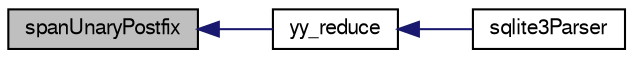 digraph "spanUnaryPostfix"
{
  edge [fontname="FreeSans",fontsize="10",labelfontname="FreeSans",labelfontsize="10"];
  node [fontname="FreeSans",fontsize="10",shape=record];
  rankdir="LR";
  Node298956 [label="spanUnaryPostfix",height=0.2,width=0.4,color="black", fillcolor="grey75", style="filled", fontcolor="black"];
  Node298956 -> Node298957 [dir="back",color="midnightblue",fontsize="10",style="solid",fontname="FreeSans"];
  Node298957 [label="yy_reduce",height=0.2,width=0.4,color="black", fillcolor="white", style="filled",URL="$sqlite3_8c.html#a7c419a9b25711c666a9a2449ef377f14"];
  Node298957 -> Node298958 [dir="back",color="midnightblue",fontsize="10",style="solid",fontname="FreeSans"];
  Node298958 [label="sqlite3Parser",height=0.2,width=0.4,color="black", fillcolor="white", style="filled",URL="$sqlite3_8c.html#a0327d71a5fabe0b6a343d78a2602e72a"];
}
